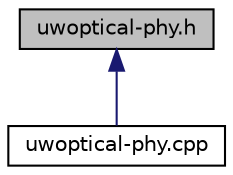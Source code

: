 digraph "uwoptical-phy.h"
{
 // LATEX_PDF_SIZE
  edge [fontname="Helvetica",fontsize="10",labelfontname="Helvetica",labelfontsize="10"];
  node [fontname="Helvetica",fontsize="10",shape=record];
  Node1 [label="uwoptical-phy.h",height=0.2,width=0.4,color="black", fillcolor="grey75", style="filled", fontcolor="black",tooltip="Definition of UwOptical class."];
  Node1 -> Node2 [dir="back",color="midnightblue",fontsize="10",style="solid",fontname="Helvetica"];
  Node2 [label="uwoptical-phy.cpp",height=0.2,width=0.4,color="black", fillcolor="white", style="filled",URL="$uwoptical-phy_8cpp.html",tooltip=" "];
}
